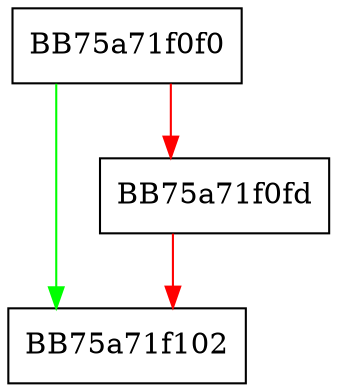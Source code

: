 digraph _Destroy {
  node [shape="box"];
  graph [splines=ortho];
  BB75a71f0f0 -> BB75a71f102 [color="green"];
  BB75a71f0f0 -> BB75a71f0fd [color="red"];
  BB75a71f0fd -> BB75a71f102 [color="red"];
}